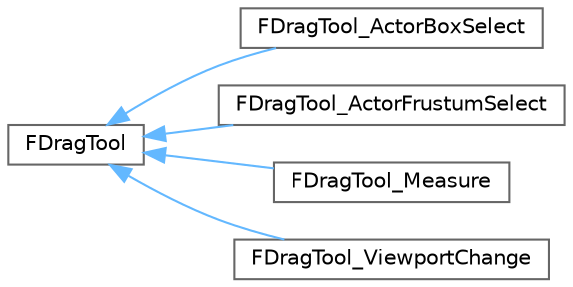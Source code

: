 digraph "Graphical Class Hierarchy"
{
 // INTERACTIVE_SVG=YES
 // LATEX_PDF_SIZE
  bgcolor="transparent";
  edge [fontname=Helvetica,fontsize=10,labelfontname=Helvetica,labelfontsize=10];
  node [fontname=Helvetica,fontsize=10,shape=box,height=0.2,width=0.4];
  rankdir="LR";
  Node0 [id="Node000000",label="FDragTool",height=0.2,width=0.4,color="grey40", fillcolor="white", style="filled",URL="$d8/da0/classFDragTool.html",tooltip="The base class that all drag tools inherit from."];
  Node0 -> Node1 [id="edge3729_Node000000_Node000001",dir="back",color="steelblue1",style="solid",tooltip=" "];
  Node1 [id="Node000001",label="FDragTool_ActorBoxSelect",height=0.2,width=0.4,color="grey40", fillcolor="white", style="filled",URL="$de/d78/classFDragTool__ActorBoxSelect.html",tooltip="Draws a box in the current viewport and when the mouse button is released, it selects/unselects every..."];
  Node0 -> Node2 [id="edge3730_Node000000_Node000002",dir="back",color="steelblue1",style="solid",tooltip=" "];
  Node2 [id="Node000002",label="FDragTool_ActorFrustumSelect",height=0.2,width=0.4,color="grey40", fillcolor="white", style="filled",URL="$d6/dee/classFDragTool__ActorFrustumSelect.html",tooltip="Draws a box in the current viewport and when the mouse button is released, it selects/unselects every..."];
  Node0 -> Node3 [id="edge3731_Node000000_Node000003",dir="back",color="steelblue1",style="solid",tooltip=" "];
  Node3 [id="Node000003",label="FDragTool_Measure",height=0.2,width=0.4,color="grey40", fillcolor="white", style="filled",URL="$d7/d6b/classFDragTool__Measure.html",tooltip="Draws a line in the current viewport and displays the distance between its start/end points in the ce..."];
  Node0 -> Node4 [id="edge3732_Node000000_Node000004",dir="back",color="steelblue1",style="solid",tooltip=" "];
  Node4 [id="Node000004",label="FDragTool_ViewportChange",height=0.2,width=0.4,color="grey40", fillcolor="white", style="filled",URL="$d8/d01/classFDragTool__ViewportChange.html",tooltip="Draws a line in the current viewport and display the view options."];
}
